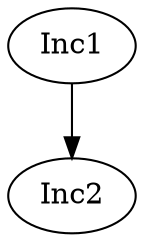 digraph {
  Inc1 [meta="math/inc",nodeType="process"]
  Inc2 [meta="math/inc",nodeType="process"]
  
  Inc1 -> Inc2
}